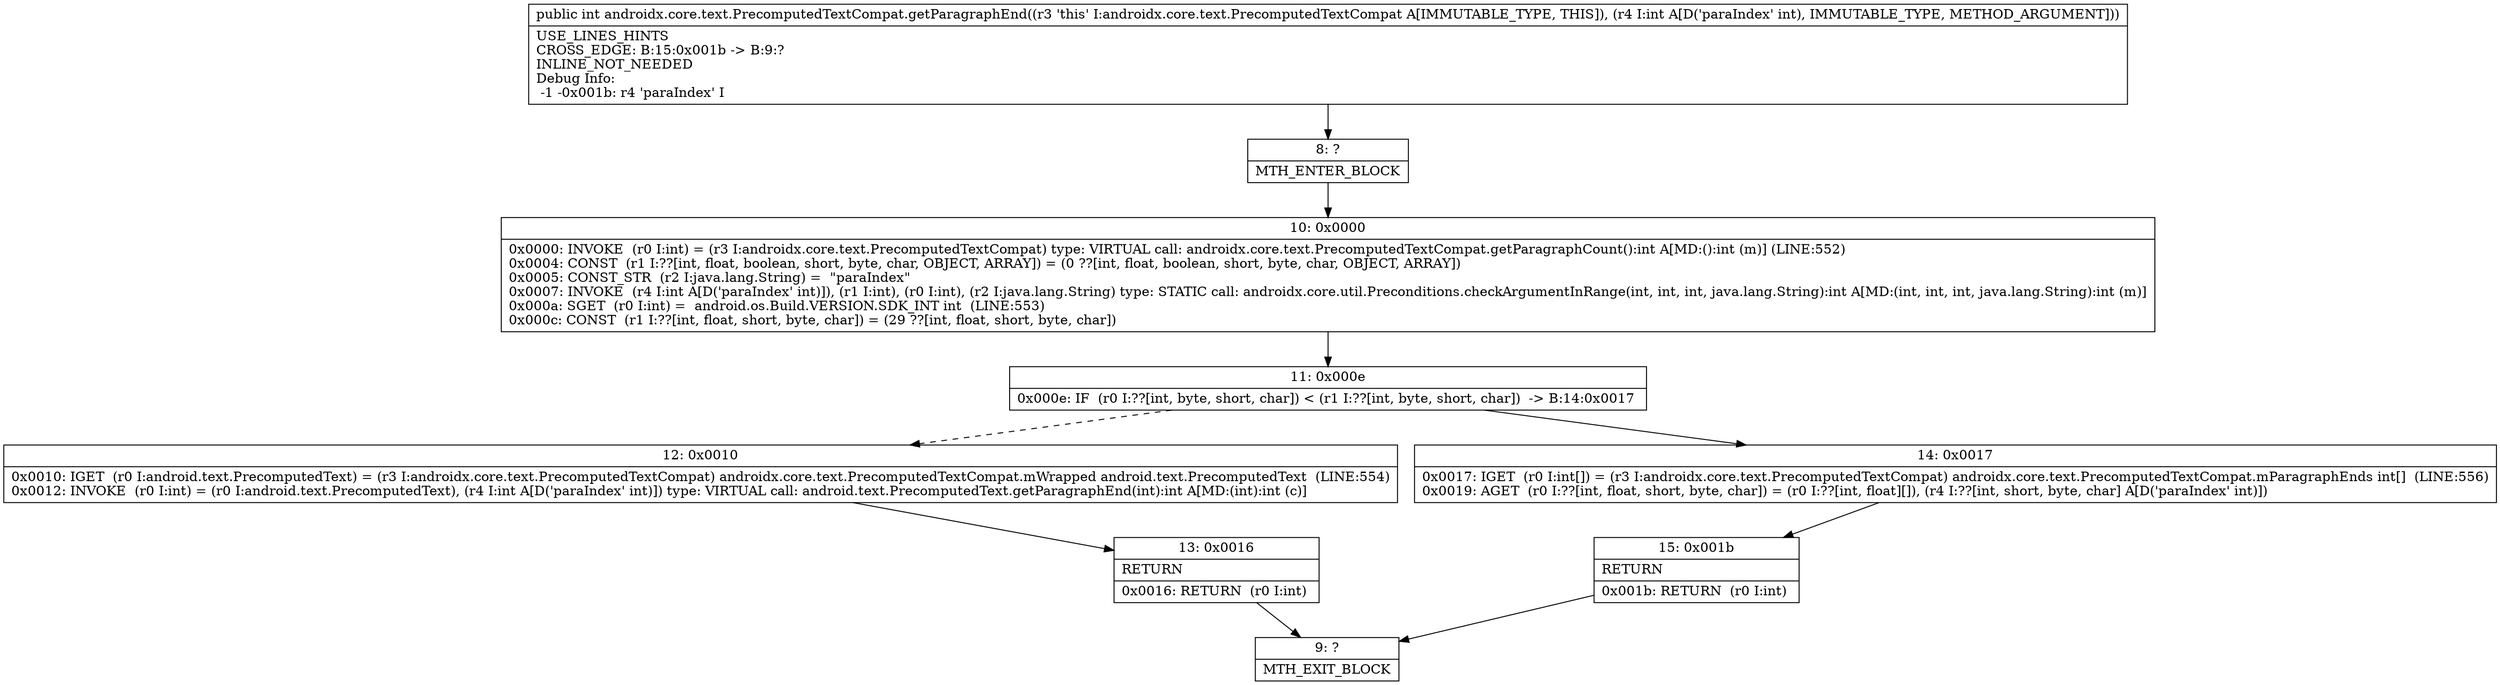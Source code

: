 digraph "CFG forandroidx.core.text.PrecomputedTextCompat.getParagraphEnd(I)I" {
Node_8 [shape=record,label="{8\:\ ?|MTH_ENTER_BLOCK\l}"];
Node_10 [shape=record,label="{10\:\ 0x0000|0x0000: INVOKE  (r0 I:int) = (r3 I:androidx.core.text.PrecomputedTextCompat) type: VIRTUAL call: androidx.core.text.PrecomputedTextCompat.getParagraphCount():int A[MD:():int (m)] (LINE:552)\l0x0004: CONST  (r1 I:??[int, float, boolean, short, byte, char, OBJECT, ARRAY]) = (0 ??[int, float, boolean, short, byte, char, OBJECT, ARRAY]) \l0x0005: CONST_STR  (r2 I:java.lang.String) =  \"paraIndex\" \l0x0007: INVOKE  (r4 I:int A[D('paraIndex' int)]), (r1 I:int), (r0 I:int), (r2 I:java.lang.String) type: STATIC call: androidx.core.util.Preconditions.checkArgumentInRange(int, int, int, java.lang.String):int A[MD:(int, int, int, java.lang.String):int (m)]\l0x000a: SGET  (r0 I:int) =  android.os.Build.VERSION.SDK_INT int  (LINE:553)\l0x000c: CONST  (r1 I:??[int, float, short, byte, char]) = (29 ??[int, float, short, byte, char]) \l}"];
Node_11 [shape=record,label="{11\:\ 0x000e|0x000e: IF  (r0 I:??[int, byte, short, char]) \< (r1 I:??[int, byte, short, char])  \-\> B:14:0x0017 \l}"];
Node_12 [shape=record,label="{12\:\ 0x0010|0x0010: IGET  (r0 I:android.text.PrecomputedText) = (r3 I:androidx.core.text.PrecomputedTextCompat) androidx.core.text.PrecomputedTextCompat.mWrapped android.text.PrecomputedText  (LINE:554)\l0x0012: INVOKE  (r0 I:int) = (r0 I:android.text.PrecomputedText), (r4 I:int A[D('paraIndex' int)]) type: VIRTUAL call: android.text.PrecomputedText.getParagraphEnd(int):int A[MD:(int):int (c)]\l}"];
Node_13 [shape=record,label="{13\:\ 0x0016|RETURN\l|0x0016: RETURN  (r0 I:int) \l}"];
Node_9 [shape=record,label="{9\:\ ?|MTH_EXIT_BLOCK\l}"];
Node_14 [shape=record,label="{14\:\ 0x0017|0x0017: IGET  (r0 I:int[]) = (r3 I:androidx.core.text.PrecomputedTextCompat) androidx.core.text.PrecomputedTextCompat.mParagraphEnds int[]  (LINE:556)\l0x0019: AGET  (r0 I:??[int, float, short, byte, char]) = (r0 I:??[int, float][]), (r4 I:??[int, short, byte, char] A[D('paraIndex' int)]) \l}"];
Node_15 [shape=record,label="{15\:\ 0x001b|RETURN\l|0x001b: RETURN  (r0 I:int) \l}"];
MethodNode[shape=record,label="{public int androidx.core.text.PrecomputedTextCompat.getParagraphEnd((r3 'this' I:androidx.core.text.PrecomputedTextCompat A[IMMUTABLE_TYPE, THIS]), (r4 I:int A[D('paraIndex' int), IMMUTABLE_TYPE, METHOD_ARGUMENT]))  | USE_LINES_HINTS\lCROSS_EDGE: B:15:0x001b \-\> B:9:?\lINLINE_NOT_NEEDED\lDebug Info:\l  \-1 \-0x001b: r4 'paraIndex' I\l}"];
MethodNode -> Node_8;Node_8 -> Node_10;
Node_10 -> Node_11;
Node_11 -> Node_12[style=dashed];
Node_11 -> Node_14;
Node_12 -> Node_13;
Node_13 -> Node_9;
Node_14 -> Node_15;
Node_15 -> Node_9;
}

